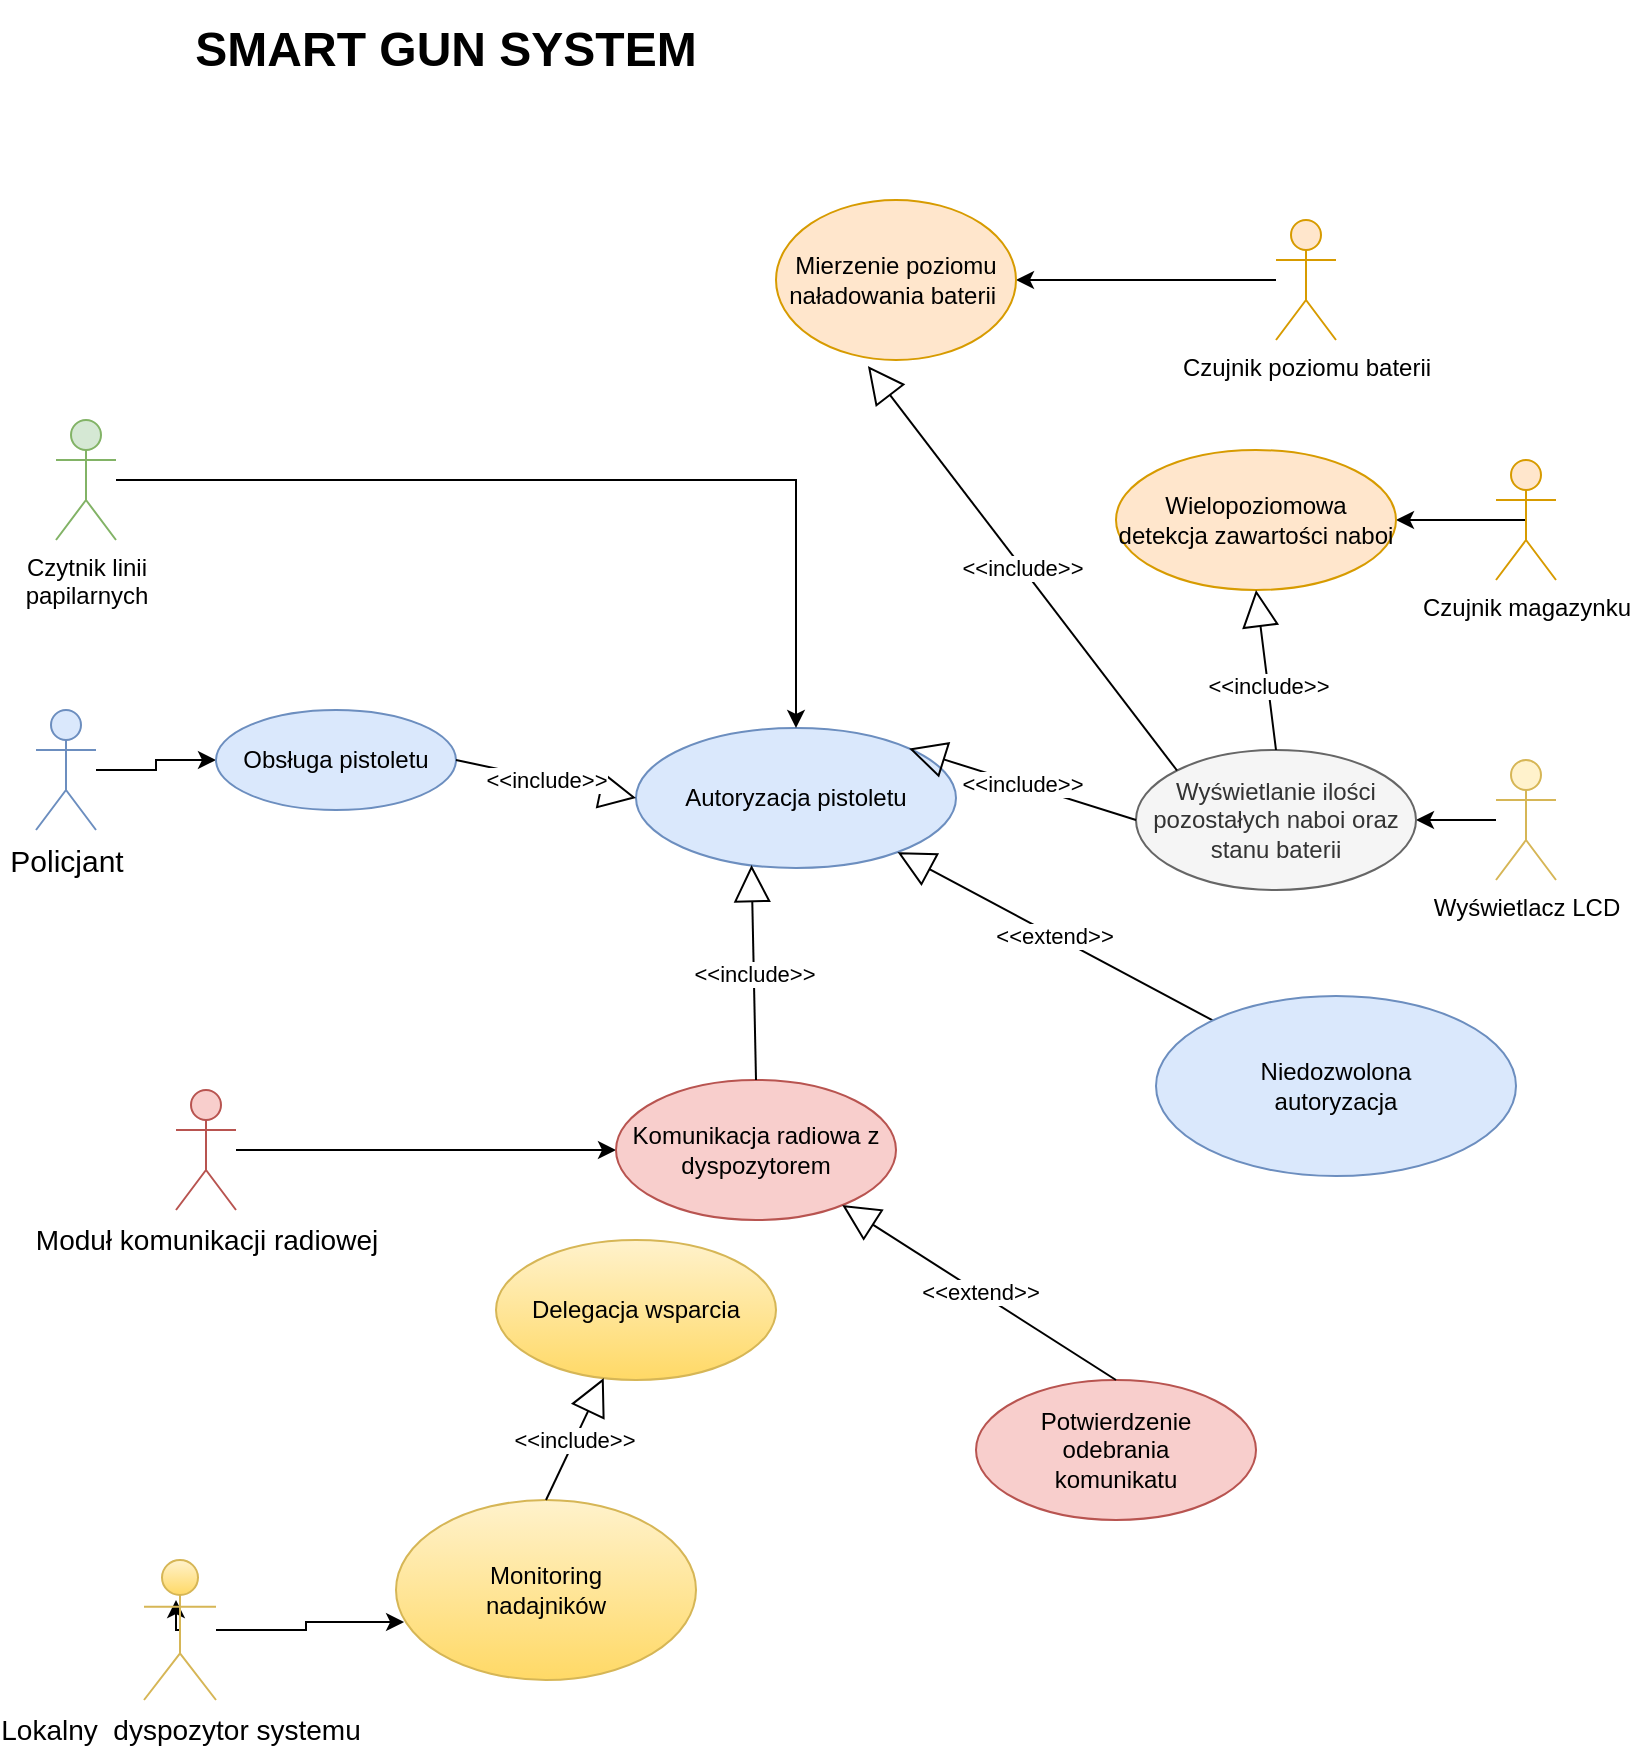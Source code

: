<mxfile version="13.10.9" type="github">
  <diagram id="ZAYAtZIgmon7IQ3GefVp" name="Page-1">
    <mxGraphModel dx="1736" dy="902" grid="1" gridSize="10" guides="1" tooltips="1" connect="1" arrows="1" fold="1" page="1" pageScale="1" pageWidth="827" pageHeight="1169" math="0" shadow="0">
      <root>
        <mxCell id="0" />
        <mxCell id="1" parent="0" />
        <mxCell id="3GcMtql7V56vAbpa6kK3-1" value="&lt;font style=&quot;font-size: 24px&quot;&gt;&lt;b&gt;&lt;font style=&quot;font-size: 24px&quot;&gt;SMART GUN SYSTEM&lt;/font&gt;&lt;/b&gt;&lt;/font&gt;" style="text;html=1;strokeColor=none;fillColor=none;align=center;verticalAlign=middle;whiteSpace=wrap;rounded=0;" parent="1" vertex="1">
          <mxGeometry x="50" y="110" width="370" height="50" as="geometry" />
        </mxCell>
        <mxCell id="xwgeDjoUO_87gl3LFjrx-1" style="edgeStyle=orthogonalEdgeStyle;rounded=0;orthogonalLoop=1;jettySize=auto;html=1;entryX=0;entryY=0.5;entryDx=0;entryDy=0;" edge="1" parent="1" source="3GcMtql7V56vAbpa6kK3-2" target="3GcMtql7V56vAbpa6kK3-20">
          <mxGeometry relative="1" as="geometry" />
        </mxCell>
        <mxCell id="3GcMtql7V56vAbpa6kK3-2" value="&lt;font style=&quot;font-size: 15px&quot;&gt;Policjant&lt;/font&gt;" style="shape=umlActor;verticalLabelPosition=bottom;verticalAlign=top;html=1;outlineConnect=0;fillColor=#dae8fc;strokeColor=#6c8ebf;" parent="1" vertex="1">
          <mxGeometry x="30" y="465" width="30" height="60" as="geometry" />
        </mxCell>
        <mxCell id="3GcMtql7V56vAbpa6kK3-20" value="Obsługa pistoletu" style="ellipse;whiteSpace=wrap;html=1;fillColor=#dae8fc;strokeColor=#6c8ebf;" parent="1" vertex="1">
          <mxGeometry x="120" y="465" width="120" height="50" as="geometry" />
        </mxCell>
        <mxCell id="3GcMtql7V56vAbpa6kK3-32" value="Autoryzacja pistoletu" style="ellipse;whiteSpace=wrap;html=1;fillColor=#dae8fc;strokeColor=#6c8ebf;" parent="1" vertex="1">
          <mxGeometry x="330" y="474" width="160" height="70" as="geometry" />
        </mxCell>
        <mxCell id="3GcMtql7V56vAbpa6kK3-40" value="&amp;lt;&amp;lt;include&amp;gt;&amp;gt;" style="endArrow=block;endSize=16;endFill=0;html=1;entryX=0;entryY=0.5;entryDx=0;entryDy=0;exitX=1;exitY=0.5;exitDx=0;exitDy=0;" parent="1" source="3GcMtql7V56vAbpa6kK3-20" target="3GcMtql7V56vAbpa6kK3-32" edge="1">
          <mxGeometry width="160" relative="1" as="geometry">
            <mxPoint x="289" y="444" as="sourcePoint" />
            <mxPoint x="449" y="444" as="targetPoint" />
          </mxGeometry>
        </mxCell>
        <mxCell id="3GcMtql7V56vAbpa6kK3-43" value="&amp;lt;&amp;lt;extend&amp;gt;&amp;gt;" style="endArrow=block;endSize=16;endFill=0;html=1;" parent="1" source="3GcMtql7V56vAbpa6kK3-44" target="3GcMtql7V56vAbpa6kK3-32" edge="1">
          <mxGeometry width="160" relative="1" as="geometry">
            <mxPoint x="609" y="404" as="sourcePoint" />
            <mxPoint x="689" y="444" as="targetPoint" />
          </mxGeometry>
        </mxCell>
        <mxCell id="3GcMtql7V56vAbpa6kK3-44" value="&lt;div&gt;Niedozwolona &lt;br&gt;&lt;/div&gt;&lt;div&gt;autoryzacja&lt;br&gt;&lt;/div&gt;" style="ellipse;whiteSpace=wrap;html=1;fillColor=#dae8fc;strokeColor=#6c8ebf;" parent="1" vertex="1">
          <mxGeometry x="590" y="608" width="180" height="90" as="geometry" />
        </mxCell>
        <mxCell id="U8Dto0rnsPPyauF-UxUy-52" style="edgeStyle=orthogonalEdgeStyle;rounded=0;orthogonalLoop=1;jettySize=auto;html=1;entryX=0.027;entryY=0.678;entryDx=0;entryDy=0;entryPerimeter=0;" parent="1" source="3GcMtql7V56vAbpa6kK3-45" target="3GcMtql7V56vAbpa6kK3-87" edge="1">
          <mxGeometry relative="1" as="geometry" />
        </mxCell>
        <mxCell id="xwgeDjoUO_87gl3LFjrx-4" style="edgeStyle=orthogonalEdgeStyle;rounded=0;orthogonalLoop=1;jettySize=auto;html=1;exitX=0.5;exitY=0.5;exitDx=0;exitDy=0;exitPerimeter=0;" edge="1" parent="1" source="3GcMtql7V56vAbpa6kK3-45">
          <mxGeometry relative="1" as="geometry">
            <mxPoint x="100" y="910" as="targetPoint" />
          </mxGeometry>
        </mxCell>
        <mxCell id="3GcMtql7V56vAbpa6kK3-45" value="&lt;font style=&quot;font-size: 14px&quot;&gt;Lokalny&amp;nbsp; dyspozytor systemu&lt;/font&gt;" style="shape=umlActor;verticalLabelPosition=bottom;verticalAlign=top;html=1;gradientColor=#ffd966;fillColor=#fff2cc;strokeColor=#d6b656;" parent="1" vertex="1">
          <mxGeometry x="84" y="890" width="36" height="70" as="geometry" />
        </mxCell>
        <mxCell id="nilDXm2XVrn_8Es00O3O-7" style="edgeStyle=orthogonalEdgeStyle;rounded=0;orthogonalLoop=1;jettySize=auto;html=1;entryX=0;entryY=0.5;entryDx=0;entryDy=0;" parent="1" source="3GcMtql7V56vAbpa6kK3-53" target="3GcMtql7V56vAbpa6kK3-56" edge="1">
          <mxGeometry relative="1" as="geometry" />
        </mxCell>
        <mxCell id="3GcMtql7V56vAbpa6kK3-53" value="&lt;font style=&quot;font-size: 14px&quot;&gt;Moduł komunikacji radiowej&lt;/font&gt;" style="shape=umlActor;verticalLabelPosition=bottom;verticalAlign=top;html=1;fillColor=#f8cecc;strokeColor=#b85450;" parent="1" vertex="1">
          <mxGeometry x="100" y="655" width="30" height="60" as="geometry" />
        </mxCell>
        <mxCell id="3GcMtql7V56vAbpa6kK3-56" value="Komunikacja radiowa z dyspozytorem " style="ellipse;whiteSpace=wrap;html=1;fillColor=#f8cecc;strokeColor=#b85450;" parent="1" vertex="1">
          <mxGeometry x="320" y="650" width="140" height="70" as="geometry" />
        </mxCell>
        <mxCell id="3GcMtql7V56vAbpa6kK3-60" value="&lt;div&gt;Potwierdzenie &lt;br&gt;&lt;/div&gt;&lt;div&gt;odebrania &lt;br&gt;&lt;/div&gt;&lt;div&gt;komunikatu&lt;br&gt;&lt;/div&gt;" style="ellipse;whiteSpace=wrap;html=1;fillColor=#f8cecc;strokeColor=#b85450;" parent="1" vertex="1">
          <mxGeometry x="500" y="800" width="140" height="70" as="geometry" />
        </mxCell>
        <mxCell id="3GcMtql7V56vAbpa6kK3-75" style="edgeStyle=orthogonalEdgeStyle;rounded=0;orthogonalLoop=1;jettySize=auto;html=1;exitX=0.5;exitY=0.5;exitDx=0;exitDy=0;exitPerimeter=0;" parent="1" source="3GcMtql7V56vAbpa6kK3-72" target="3GcMtql7V56vAbpa6kK3-74" edge="1">
          <mxGeometry relative="1" as="geometry" />
        </mxCell>
        <mxCell id="3GcMtql7V56vAbpa6kK3-72" value="Czujnik magazynku" style="shape=umlActor;verticalLabelPosition=bottom;verticalAlign=top;html=1;fillColor=#ffe6cc;strokeColor=#d79b00;" parent="1" vertex="1">
          <mxGeometry x="760" y="340" width="30" height="60" as="geometry" />
        </mxCell>
        <mxCell id="U8Dto0rnsPPyauF-UxUy-29" style="edgeStyle=orthogonalEdgeStyle;rounded=0;orthogonalLoop=1;jettySize=auto;html=1;" parent="1" source="3GcMtql7V56vAbpa6kK3-73" target="3GcMtql7V56vAbpa6kK3-77" edge="1">
          <mxGeometry relative="1" as="geometry" />
        </mxCell>
        <mxCell id="3GcMtql7V56vAbpa6kK3-73" value="Wyświetlacz LCD " style="shape=umlActor;verticalLabelPosition=bottom;verticalAlign=top;html=1;fillColor=#fff2cc;strokeColor=#d6b656;" parent="1" vertex="1">
          <mxGeometry x="760" y="490" width="30" height="60" as="geometry" />
        </mxCell>
        <mxCell id="3GcMtql7V56vAbpa6kK3-74" value="&lt;div&gt;Wielopoziomowa &lt;br&gt;&lt;/div&gt;&lt;div&gt;detekcja zawartości naboi&lt;br&gt;&lt;/div&gt;" style="ellipse;whiteSpace=wrap;html=1;fillColor=#ffe6cc;strokeColor=#d79b00;" parent="1" vertex="1">
          <mxGeometry x="570" y="335" width="140" height="70" as="geometry" />
        </mxCell>
        <mxCell id="3GcMtql7V56vAbpa6kK3-77" value="&lt;div&gt;Wyświetlanie ilości pozostałych naboi oraz &lt;br&gt;&lt;/div&gt;stanu baterii" style="ellipse;whiteSpace=wrap;html=1;fillColor=#f5f5f5;strokeColor=#666666;fontColor=#333333;rotation=0;" parent="1" vertex="1">
          <mxGeometry x="580" y="485" width="140" height="70" as="geometry" />
        </mxCell>
        <mxCell id="3GcMtql7V56vAbpa6kK3-86" value="&amp;lt;&amp;lt;extend&amp;gt;&amp;gt;" style="endArrow=block;endSize=16;endFill=0;html=1;exitX=0.5;exitY=0;exitDx=0;exitDy=0;" parent="1" source="3GcMtql7V56vAbpa6kK3-60" target="3GcMtql7V56vAbpa6kK3-56" edge="1">
          <mxGeometry width="160" relative="1" as="geometry">
            <mxPoint x="1300" y="855" as="sourcePoint" />
            <mxPoint x="1250" y="950" as="targetPoint" />
          </mxGeometry>
        </mxCell>
        <mxCell id="3GcMtql7V56vAbpa6kK3-87" value="&lt;div&gt;Monitoring &lt;br&gt;&lt;/div&gt;&lt;div&gt;nadajników&lt;br&gt;&lt;/div&gt;" style="ellipse;whiteSpace=wrap;html=1;gradientColor=#ffd966;fillColor=#fff2cc;strokeColor=#d6b656;" parent="1" vertex="1">
          <mxGeometry x="210" y="860" width="150" height="90" as="geometry" />
        </mxCell>
        <mxCell id="3GcMtql7V56vAbpa6kK3-89" value="Delegacja wsparcia" style="ellipse;whiteSpace=wrap;html=1;gradientColor=#ffd966;fillColor=#fff2cc;strokeColor=#d6b656;" parent="1" vertex="1">
          <mxGeometry x="260" y="730" width="140" height="70" as="geometry" />
        </mxCell>
        <mxCell id="3GcMtql7V56vAbpa6kK3-92" value="&amp;lt;&amp;lt;include&amp;gt;&amp;gt;" style="endArrow=block;endSize=16;endFill=0;html=1;exitX=0.5;exitY=0;exitDx=0;exitDy=0;" parent="1" source="3GcMtql7V56vAbpa6kK3-87" target="3GcMtql7V56vAbpa6kK3-89" edge="1">
          <mxGeometry width="160" relative="1" as="geometry">
            <mxPoint x="219" y="1396" as="sourcePoint" />
            <mxPoint x="159" y="1306" as="targetPoint" />
          </mxGeometry>
        </mxCell>
        <mxCell id="U8Dto0rnsPPyauF-UxUy-32" style="edgeStyle=orthogonalEdgeStyle;rounded=0;orthogonalLoop=1;jettySize=auto;html=1;" parent="1" source="U8Dto0rnsPPyauF-UxUy-24" target="U8Dto0rnsPPyauF-UxUy-26" edge="1">
          <mxGeometry relative="1" as="geometry" />
        </mxCell>
        <mxCell id="U8Dto0rnsPPyauF-UxUy-24" value="Czujnik poziomu baterii" style="shape=umlActor;verticalLabelPosition=bottom;verticalAlign=top;html=1;outlineConnect=0;fillColor=#ffe6cc;strokeColor=#d79b00;" parent="1" vertex="1">
          <mxGeometry x="650" y="220" width="30" height="60" as="geometry" />
        </mxCell>
        <mxCell id="U8Dto0rnsPPyauF-UxUy-26" value="Mierzenie poziomu naładowania baterii&amp;nbsp; " style="ellipse;whiteSpace=wrap;html=1;fillColor=#ffe6cc;strokeColor=#d79b00;" parent="1" vertex="1">
          <mxGeometry x="400" y="210" width="120" height="80" as="geometry" />
        </mxCell>
        <mxCell id="U8Dto0rnsPPyauF-UxUy-35" value="&amp;lt;&amp;lt;include&amp;gt;&amp;gt;" style="endArrow=block;endSize=16;endFill=0;html=1;exitX=0;exitY=0;exitDx=0;exitDy=0;entryX=0.383;entryY=1.038;entryDx=0;entryDy=0;entryPerimeter=0;" parent="1" source="3GcMtql7V56vAbpa6kK3-77" target="U8Dto0rnsPPyauF-UxUy-26" edge="1">
          <mxGeometry width="160" relative="1" as="geometry">
            <mxPoint x="500" y="334" as="sourcePoint" />
            <mxPoint x="577.574" y="272.284" as="targetPoint" />
          </mxGeometry>
        </mxCell>
        <mxCell id="U8Dto0rnsPPyauF-UxUy-36" value="&amp;lt;&amp;lt;include&amp;gt;&amp;gt;" style="endArrow=block;endSize=16;endFill=0;html=1;exitX=0.5;exitY=0;exitDx=0;exitDy=0;entryX=0.5;entryY=1;entryDx=0;entryDy=0;" parent="1" source="3GcMtql7V56vAbpa6kK3-77" target="3GcMtql7V56vAbpa6kK3-74" edge="1">
          <mxGeometry x="-0.2" width="160" relative="1" as="geometry">
            <mxPoint x="620" y="390" as="sourcePoint" />
            <mxPoint x="670" y="370" as="targetPoint" />
            <mxPoint as="offset" />
          </mxGeometry>
        </mxCell>
        <mxCell id="U8Dto0rnsPPyauF-UxUy-49" value="&amp;lt;&amp;lt;include&amp;gt;&amp;gt;" style="endArrow=block;endSize=16;endFill=0;html=1;entryX=0.361;entryY=0.979;entryDx=0;entryDy=0;exitX=0.5;exitY=0;exitDx=0;exitDy=0;entryPerimeter=0;" parent="1" source="3GcMtql7V56vAbpa6kK3-56" target="3GcMtql7V56vAbpa6kK3-32" edge="1">
          <mxGeometry width="160" relative="1" as="geometry">
            <mxPoint x="447.0" y="706" as="sourcePoint" />
            <mxPoint x="316" y="620" as="targetPoint" />
          </mxGeometry>
        </mxCell>
        <mxCell id="U8Dto0rnsPPyauF-UxUy-56" value="&amp;lt;&amp;lt;include&amp;gt;&amp;gt;" style="endArrow=block;endSize=16;endFill=0;html=1;entryX=1;entryY=0;entryDx=0;entryDy=0;exitX=0;exitY=0.5;exitDx=0;exitDy=0;" parent="1" source="3GcMtql7V56vAbpa6kK3-77" target="3GcMtql7V56vAbpa6kK3-32" edge="1">
          <mxGeometry width="160" relative="1" as="geometry">
            <mxPoint x="490" y="446" as="sourcePoint" />
            <mxPoint x="359" y="360" as="targetPoint" />
          </mxGeometry>
        </mxCell>
        <mxCell id="nilDXm2XVrn_8Es00O3O-5" style="edgeStyle=orthogonalEdgeStyle;rounded=0;orthogonalLoop=1;jettySize=auto;html=1;" parent="1" source="nilDXm2XVrn_8Es00O3O-1" target="3GcMtql7V56vAbpa6kK3-32" edge="1">
          <mxGeometry relative="1" as="geometry">
            <mxPoint x="174" y="330" as="targetPoint" />
          </mxGeometry>
        </mxCell>
        <mxCell id="nilDXm2XVrn_8Es00O3O-1" value="&lt;div&gt;Czytnik linii&lt;/div&gt;&lt;div&gt;papilarnych&lt;br&gt;&lt;/div&gt;" style="shape=umlActor;verticalLabelPosition=bottom;verticalAlign=top;html=1;outlineConnect=0;fillColor=#d5e8d4;strokeColor=#82b366;" parent="1" vertex="1">
          <mxGeometry x="40" y="320" width="30" height="60" as="geometry" />
        </mxCell>
      </root>
    </mxGraphModel>
  </diagram>
</mxfile>
